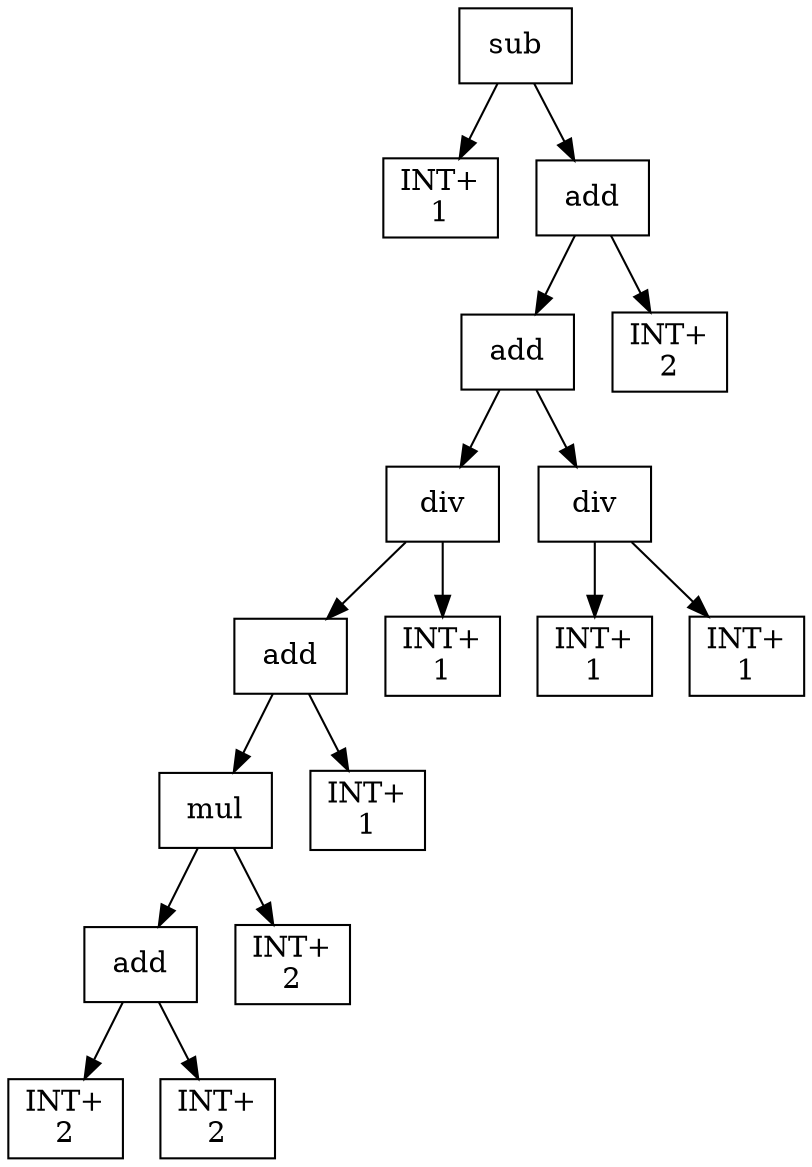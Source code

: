 digraph expr {
  node [shape=box];
  n1 [label="sub"];
  n2 [label="INT+\n1"];
  n3 [label="add"];
  n4 [label="add"];
  n5 [label="div"];
  n6 [label="add"];
  n7 [label="mul"];
  n8 [label="add"];
  n9 [label="INT+\n2"];
  n10 [label="INT+\n2"];
  n8 -> n9;
  n8 -> n10;
  n11 [label="INT+\n2"];
  n7 -> n8;
  n7 -> n11;
  n12 [label="INT+\n1"];
  n6 -> n7;
  n6 -> n12;
  n13 [label="INT+\n1"];
  n5 -> n6;
  n5 -> n13;
  n14 [label="div"];
  n15 [label="INT+\n1"];
  n16 [label="INT+\n1"];
  n14 -> n15;
  n14 -> n16;
  n4 -> n5;
  n4 -> n14;
  n17 [label="INT+\n2"];
  n3 -> n4;
  n3 -> n17;
  n1 -> n2;
  n1 -> n3;
}